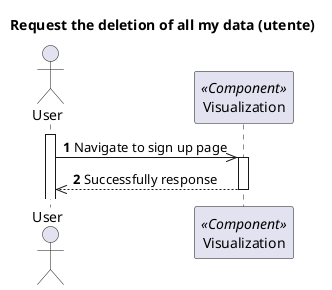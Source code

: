 @startuml
'https://plantuml.com/sequence-diagram

autonumber
skinparam packageStyle rect

title Request the deletion of all my data (utente)

actor "User" as NU
participant "Visualization" as MD <<Component>>

activate NU
NU->> MD : Navigate to sign up page

activate MD
NU<<--MD : Successfully response

deactivate MD


@enduml


